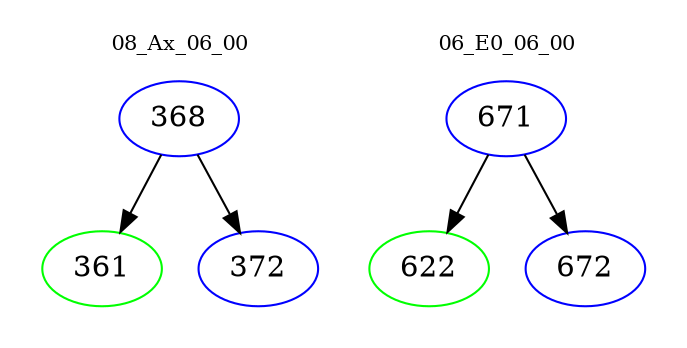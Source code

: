 digraph{
subgraph cluster_0 {
color = white
label = "08_Ax_06_00";
fontsize=10;
T0_368 [label="368", color="blue"]
T0_368 -> T0_361 [color="black"]
T0_361 [label="361", color="green"]
T0_368 -> T0_372 [color="black"]
T0_372 [label="372", color="blue"]
}
subgraph cluster_1 {
color = white
label = "06_E0_06_00";
fontsize=10;
T1_671 [label="671", color="blue"]
T1_671 -> T1_622 [color="black"]
T1_622 [label="622", color="green"]
T1_671 -> T1_672 [color="black"]
T1_672 [label="672", color="blue"]
}
}
